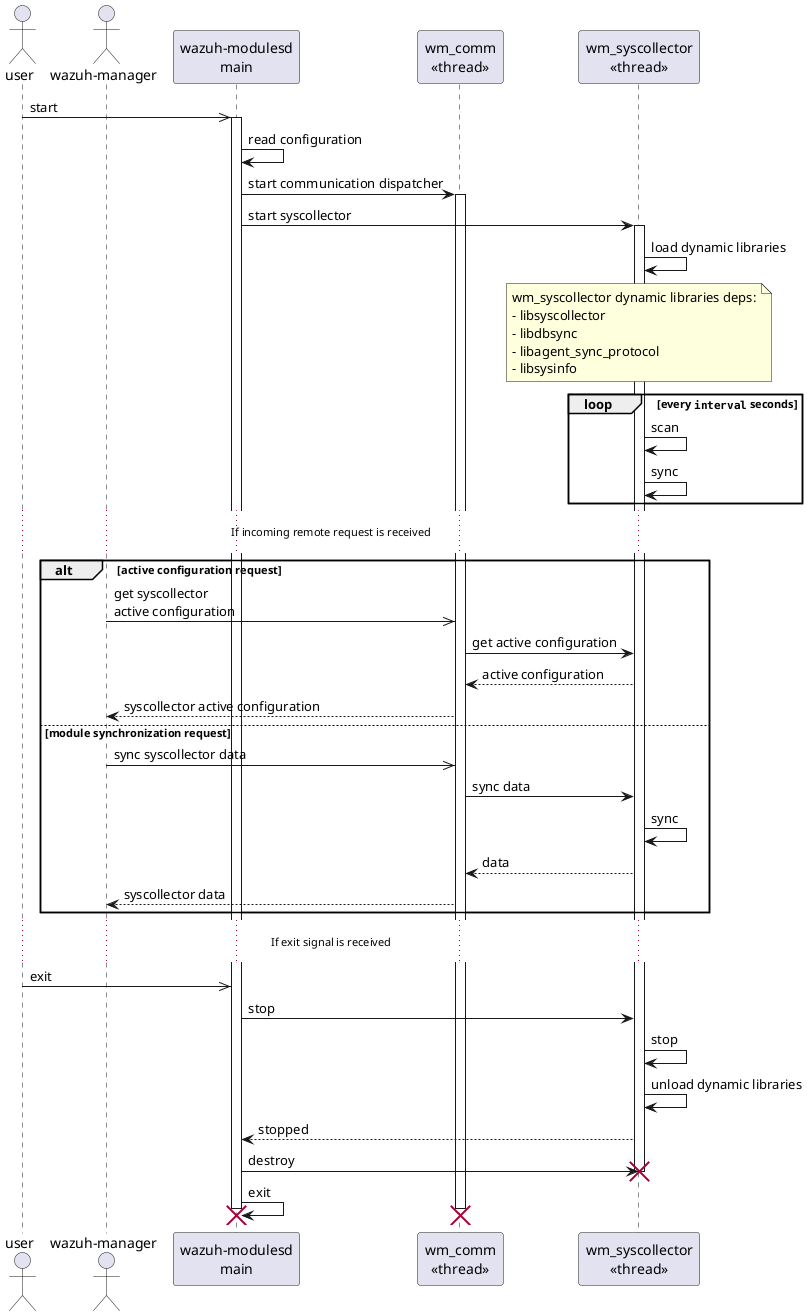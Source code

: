 ' Copyright (C) 2015, Wazuh Inc.
' Created by Wazuh, Inc. <info@wazuh.com>.
' This program is free software; you can redistribute it and/or modify it under the terms of GPLv2

@startuml wm-syscollector

actor user
actor "wazuh-manager" as manager
participant "wazuh-modulesd\nmain" as main
participant "wm_comm\n<<thread>>" as comm
participant "wm_syscollector\n<<thread>>" as wm_syscollector


user ->> main++: start
main -> main: read configuration
main -> comm++: start communication dispatcher
main -> wm_syscollector++: start syscollector
wm_syscollector -> wm_syscollector: load dynamic libraries
note over wm_syscollector
    wm_syscollector dynamic libraries deps:
    - libsyscollector
    - libdbsync
    - libagent_sync_protocol
    - libsysinfo
end note
loop every ""interval"" seconds
    wm_syscollector -> wm_syscollector: scan
    wm_syscollector -> wm_syscollector: sync
end
... If incoming remote request is received ...
alt active configuration request
    manager ->> comm: get syscollector\nactive configuration
    comm -> wm_syscollector: get active configuration
    comm <-- wm_syscollector: active configuration
    manager <-- comm: syscollector active configuration
else module synchronization request
    manager ->> comm: sync syscollector data
    comm -> wm_syscollector: sync data
    wm_syscollector -> wm_syscollector: sync
    comm <-- wm_syscollector: data
    manager <-- comm: syscollector data
end
... If exit signal is received ...

user ->> main: exit
main -> wm_syscollector: stop
wm_syscollector -> wm_syscollector: stop
wm_syscollector -> wm_syscollector: unload dynamic libraries
main <-- wm_syscollector: stopped
main -> wm_syscollector!!: destroy
main -> main!!:exit
destroy comm

@enduml
